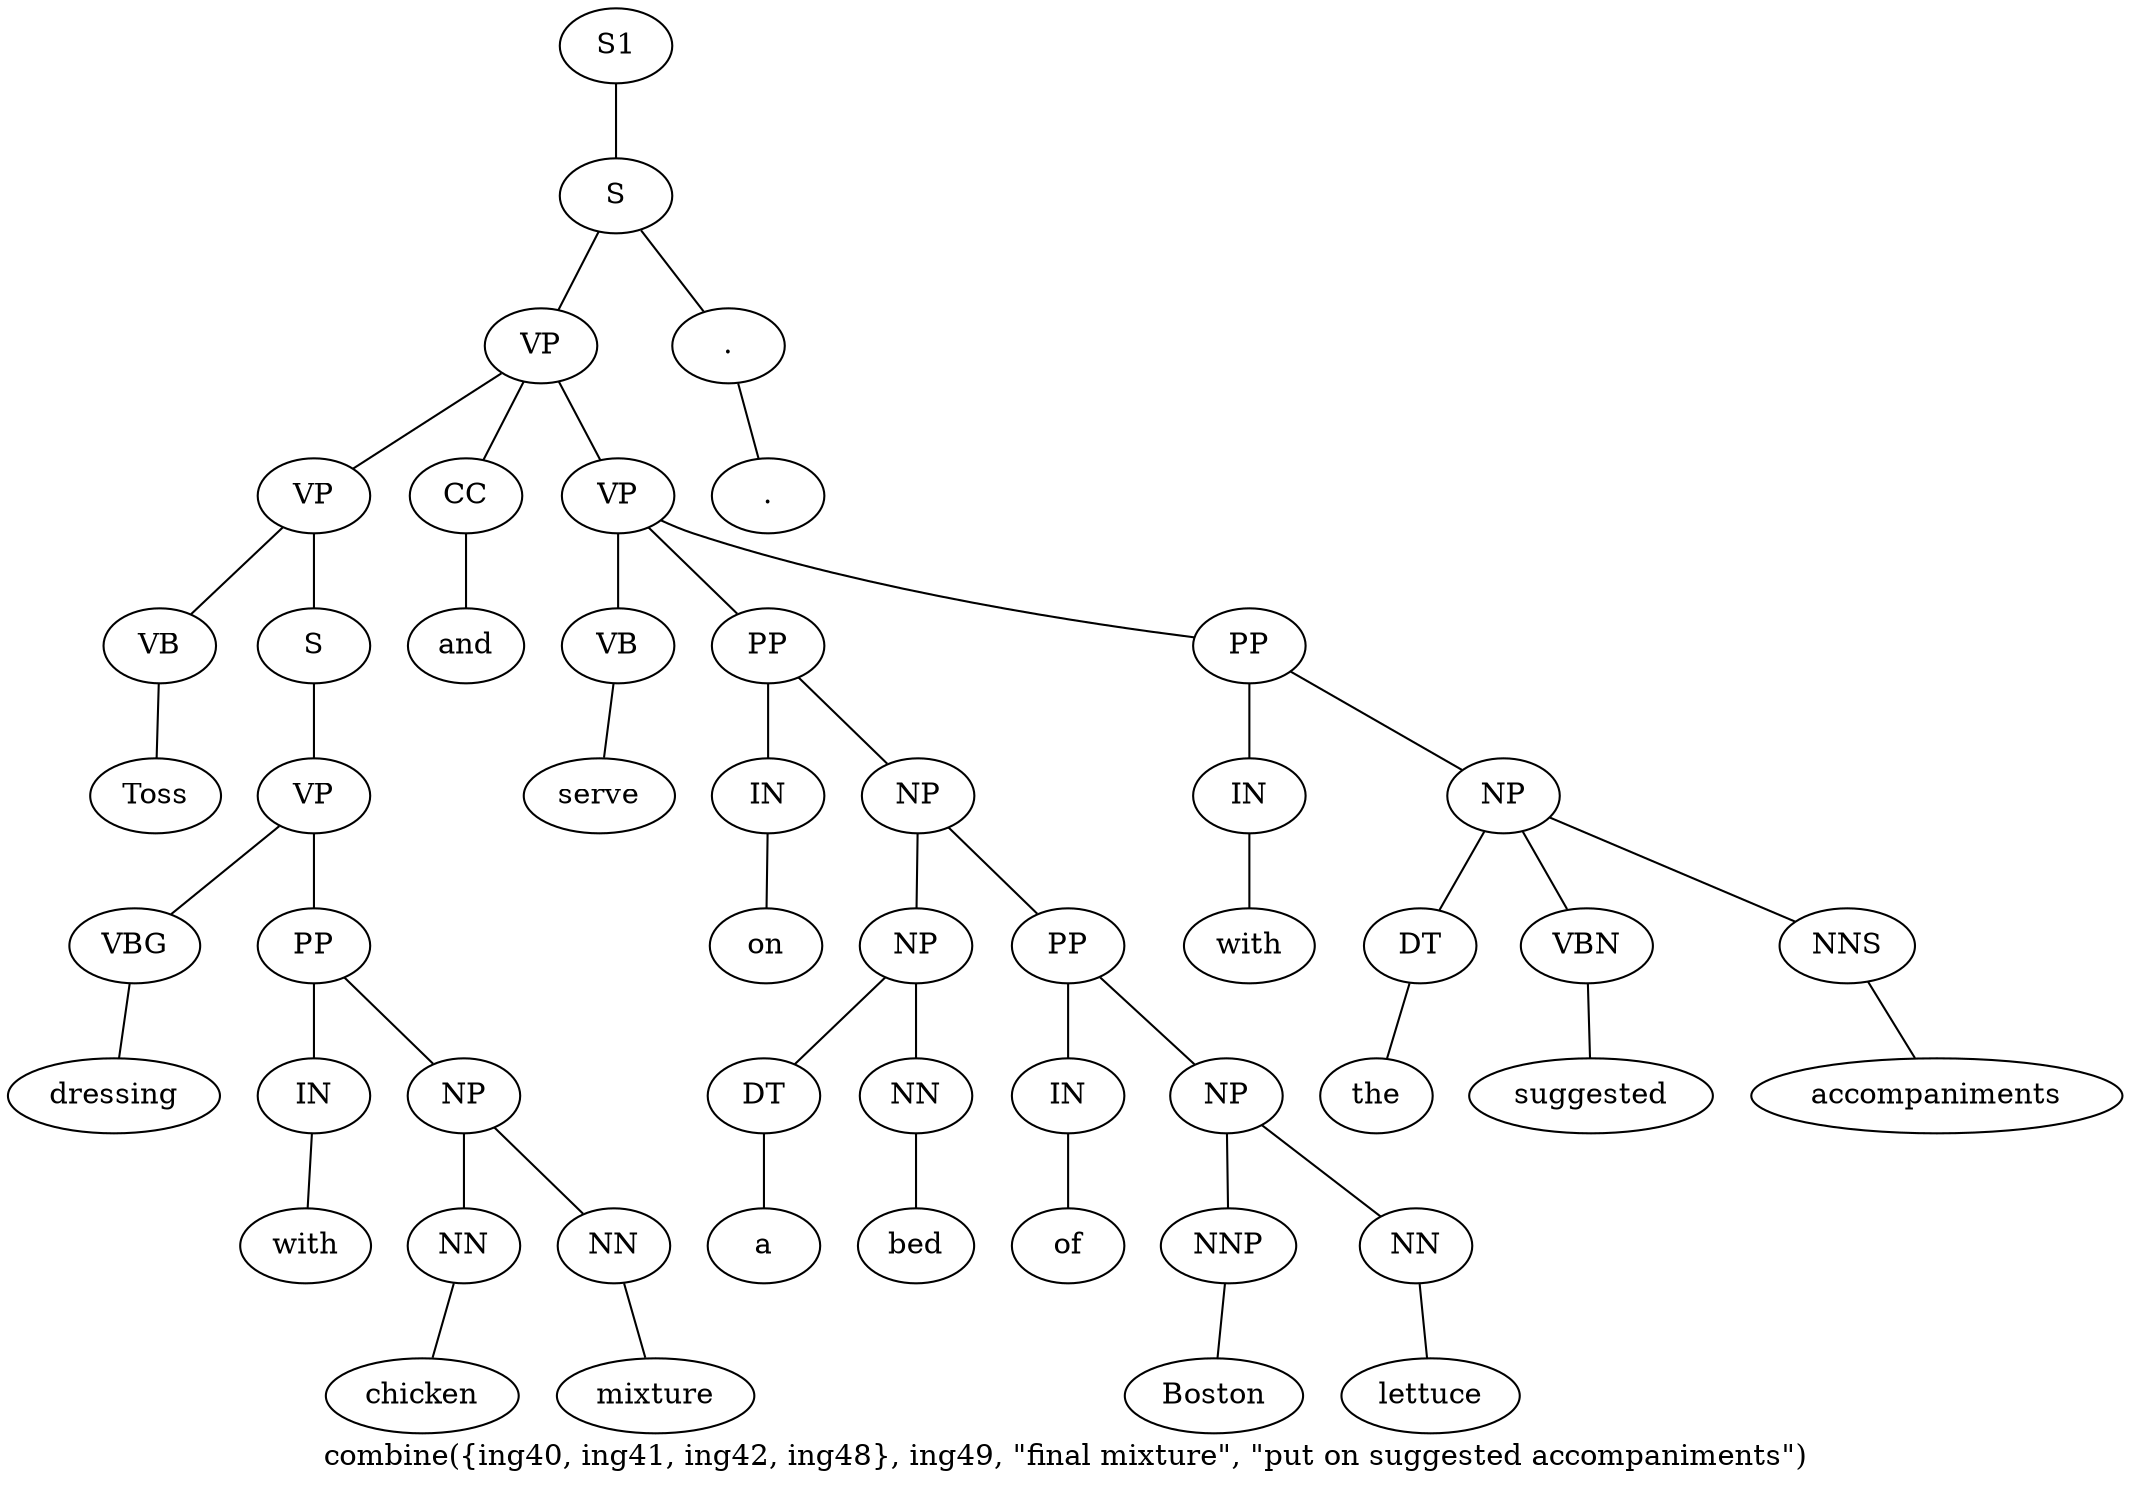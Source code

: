 graph SyntaxGraph {
	label = "combine({ing40, ing41, ing42, ing48}, ing49, \"final mixture\", \"put on suggested accompaniments\")";
	Node0 [label="S1"];
	Node1 [label="S"];
	Node2 [label="VP"];
	Node3 [label="VP"];
	Node4 [label="VB"];
	Node5 [label="Toss"];
	Node6 [label="S"];
	Node7 [label="VP"];
	Node8 [label="VBG"];
	Node9 [label="dressing"];
	Node10 [label="PP"];
	Node11 [label="IN"];
	Node12 [label="with"];
	Node13 [label="NP"];
	Node14 [label="NN"];
	Node15 [label="chicken"];
	Node16 [label="NN"];
	Node17 [label="mixture"];
	Node18 [label="CC"];
	Node19 [label="and"];
	Node20 [label="VP"];
	Node21 [label="VB"];
	Node22 [label="serve"];
	Node23 [label="PP"];
	Node24 [label="IN"];
	Node25 [label="on"];
	Node26 [label="NP"];
	Node27 [label="NP"];
	Node28 [label="DT"];
	Node29 [label="a"];
	Node30 [label="NN"];
	Node31 [label="bed"];
	Node32 [label="PP"];
	Node33 [label="IN"];
	Node34 [label="of"];
	Node35 [label="NP"];
	Node36 [label="NNP"];
	Node37 [label="Boston"];
	Node38 [label="NN"];
	Node39 [label="lettuce"];
	Node40 [label="PP"];
	Node41 [label="IN"];
	Node42 [label="with"];
	Node43 [label="NP"];
	Node44 [label="DT"];
	Node45 [label="the"];
	Node46 [label="VBN"];
	Node47 [label="suggested"];
	Node48 [label="NNS"];
	Node49 [label="accompaniments"];
	Node50 [label="."];
	Node51 [label="."];

	Node0 -- Node1;
	Node1 -- Node2;
	Node1 -- Node50;
	Node2 -- Node3;
	Node2 -- Node18;
	Node2 -- Node20;
	Node3 -- Node4;
	Node3 -- Node6;
	Node4 -- Node5;
	Node6 -- Node7;
	Node7 -- Node8;
	Node7 -- Node10;
	Node8 -- Node9;
	Node10 -- Node11;
	Node10 -- Node13;
	Node11 -- Node12;
	Node13 -- Node14;
	Node13 -- Node16;
	Node14 -- Node15;
	Node16 -- Node17;
	Node18 -- Node19;
	Node20 -- Node21;
	Node20 -- Node23;
	Node20 -- Node40;
	Node21 -- Node22;
	Node23 -- Node24;
	Node23 -- Node26;
	Node24 -- Node25;
	Node26 -- Node27;
	Node26 -- Node32;
	Node27 -- Node28;
	Node27 -- Node30;
	Node28 -- Node29;
	Node30 -- Node31;
	Node32 -- Node33;
	Node32 -- Node35;
	Node33 -- Node34;
	Node35 -- Node36;
	Node35 -- Node38;
	Node36 -- Node37;
	Node38 -- Node39;
	Node40 -- Node41;
	Node40 -- Node43;
	Node41 -- Node42;
	Node43 -- Node44;
	Node43 -- Node46;
	Node43 -- Node48;
	Node44 -- Node45;
	Node46 -- Node47;
	Node48 -- Node49;
	Node50 -- Node51;
}